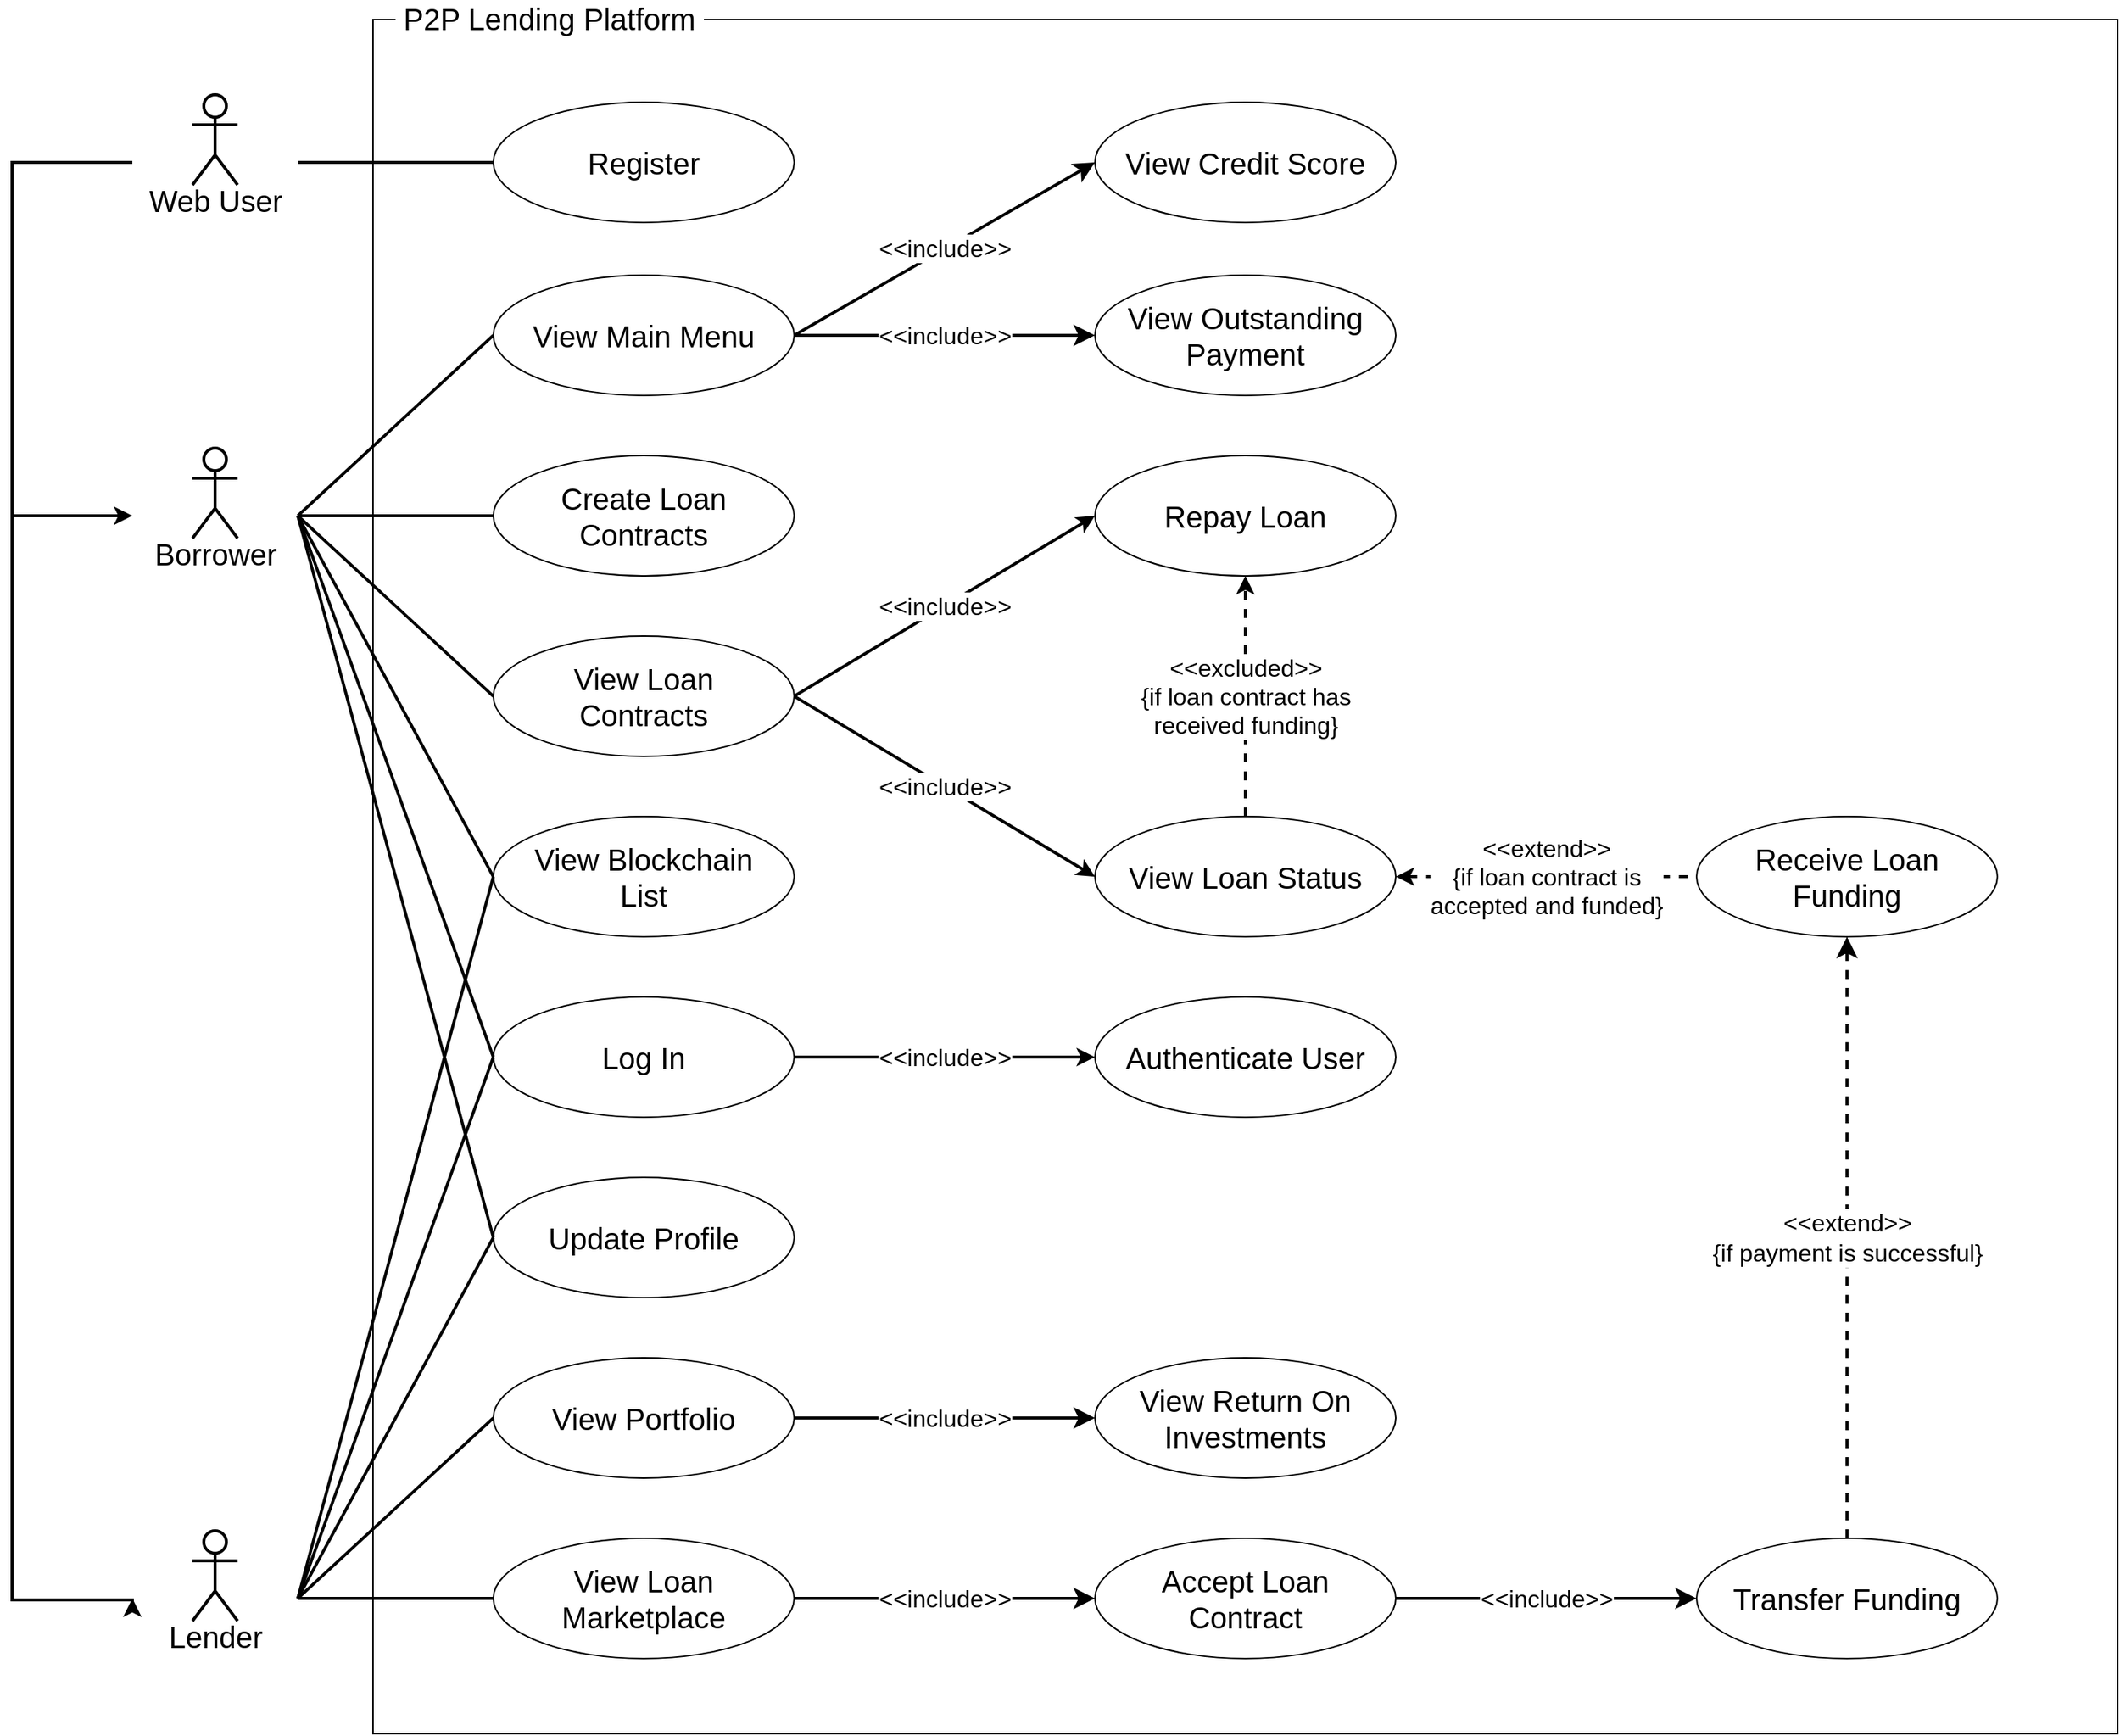 <mxfile version="22.1.17" type="github">
  <diagram name="Page-1" id="TEoX_1rVG2kbIiYaBgTd">
    <mxGraphModel dx="1434" dy="818" grid="1" gridSize="10" guides="1" tooltips="1" connect="1" arrows="1" fold="1" page="1" pageScale="1" pageWidth="1169" pageHeight="827" math="0" shadow="0">
      <root>
        <mxCell id="0" />
        <mxCell id="1" parent="0" />
        <mxCell id="kuwuI9jGINVyKGZzdgPh-20" value="&lt;font style=&quot;font-size: 20px;&quot;&gt;&amp;nbsp;P2P Lending Platform&amp;nbsp;&lt;/font&gt;" style="rounded=0;whiteSpace=wrap;html=1;labelPosition=left;verticalLabelPosition=top;align=right;verticalAlign=bottom;spacing=0;spacingBottom=-12;spacingRight=-220;spacingLeft=0;labelBackgroundColor=default;" parent="1" vertex="1">
          <mxGeometry x="280" y="40" width="1160" height="1140" as="geometry" />
        </mxCell>
        <mxCell id="3" value="Log In" style="ellipse;html=1;whiteSpace=wrap;fillColor=#FFFFFF;fontSize=20;" parent="1" vertex="1">
          <mxGeometry x="360" y="690" width="200" height="80" as="geometry" />
        </mxCell>
        <mxCell id="kuwuI9jGINVyKGZzdgPh-47" style="rounded=0;orthogonalLoop=1;jettySize=auto;html=1;exitX=0;exitY=0.5;exitDx=0;exitDy=0;entryX=1;entryY=0.5;entryDx=0;entryDy=0;endArrow=none;endFill=0;strokeWidth=2;" parent="1" source="4" target="kuwuI9jGINVyKGZzdgPh-21" edge="1">
          <mxGeometry relative="1" as="geometry" />
        </mxCell>
        <mxCell id="4" value="Create Loan Contracts" style="ellipse;html=1;whiteSpace=wrap;fillColor=#FFFFFF;fontSize=20;" parent="1" vertex="1">
          <mxGeometry x="360" y="330" width="200" height="80" as="geometry" />
        </mxCell>
        <mxCell id="5" value="Receive Loan Funding" style="ellipse;html=1;whiteSpace=wrap;fillColor=#FFFFFF;fontSize=20;" parent="1" vertex="1">
          <mxGeometry x="1160" y="570" width="200" height="80" as="geometry" />
        </mxCell>
        <mxCell id="6" value="Repay Loan" style="ellipse;html=1;whiteSpace=wrap;fillColor=#FFFFFF;fontSize=20;" parent="1" vertex="1">
          <mxGeometry x="760" y="330" width="200" height="80" as="geometry" />
        </mxCell>
        <mxCell id="kuwuI9jGINVyKGZzdgPh-64" value="&amp;lt;&amp;lt;excluded&amp;gt;&amp;gt;&lt;br&gt;{if loan contract has&lt;br&gt;received funding}" style="rounded=0;orthogonalLoop=1;jettySize=auto;html=1;exitX=0.5;exitY=0;exitDx=0;exitDy=0;entryX=0.5;entryY=1;entryDx=0;entryDy=0;fontSize=16;strokeWidth=2;dashed=1;" parent="1" source="7" target="6" edge="1">
          <mxGeometry relative="1" as="geometry" />
        </mxCell>
        <mxCell id="7" value="View Loan Status" style="ellipse;html=1;whiteSpace=wrap;fillColor=#FFFFFF;fontSize=20;" parent="1" vertex="1">
          <mxGeometry x="760" y="570" width="200" height="80" as="geometry" />
        </mxCell>
        <mxCell id="8" value="View Credit Score" style="ellipse;html=1;whiteSpace=wrap;fillColor=#FFFFFF;fontSize=20;" parent="1" vertex="1">
          <mxGeometry x="760" y="95" width="200" height="80" as="geometry" />
        </mxCell>
        <mxCell id="9" value="Update Profile" style="ellipse;html=1;whiteSpace=wrap;fillColor=#FFFFFF;fontSize=20;" parent="1" vertex="1">
          <mxGeometry x="360" y="810" width="200" height="80" as="geometry" />
        </mxCell>
        <mxCell id="kuwuI9jGINVyKGZzdgPh-55" style="rounded=0;orthogonalLoop=1;jettySize=auto;html=1;exitX=0;exitY=0.5;exitDx=0;exitDy=0;entryX=1;entryY=0.5;entryDx=0;entryDy=0;strokeWidth=2;endArrow=none;endFill=0;" parent="1" source="10" target="kuwuI9jGINVyKGZzdgPh-21" edge="1">
          <mxGeometry relative="1" as="geometry" />
        </mxCell>
        <mxCell id="10" value="View Blockchain&lt;br&gt;List" style="ellipse;html=1;whiteSpace=wrap;fillColor=#FFFFFF;fontSize=20;" parent="1" vertex="1">
          <mxGeometry x="360" y="570" width="200" height="80" as="geometry" />
        </mxCell>
        <mxCell id="kuwuI9jGINVyKGZzdgPh-66" value="&lt;font style=&quot;font-size: 16px;&quot;&gt;&amp;lt;&amp;lt;include&amp;gt;&amp;gt;&lt;/font&gt;" style="edgeStyle=none;curved=1;rounded=0;orthogonalLoop=1;jettySize=auto;html=1;exitX=1;exitY=0.5;exitDx=0;exitDy=0;entryX=0;entryY=0.5;entryDx=0;entryDy=0;fontSize=16;startSize=8;endSize=8;strokeWidth=2;" parent="1" source="13" target="kuwuI9jGINVyKGZzdgPh-65" edge="1">
          <mxGeometry relative="1" as="geometry" />
        </mxCell>
        <mxCell id="13" value="View Loan Marketplace" style="ellipse;html=1;whiteSpace=wrap;fillColor=#FFFFFF;fontSize=20;" parent="1" vertex="1">
          <mxGeometry x="360" y="1050" width="200" height="80" as="geometry" />
        </mxCell>
        <mxCell id="kuwuI9jGINVyKGZzdgPh-68" value="&amp;lt;&amp;lt;extend&amp;gt;&amp;gt;&lt;br&gt;{if payment is successful}" style="edgeStyle=none;curved=1;rounded=0;orthogonalLoop=1;jettySize=auto;html=1;exitX=0.5;exitY=0;exitDx=0;exitDy=0;entryX=0.5;entryY=1;entryDx=0;entryDy=0;fontSize=16;startSize=8;endSize=8;dashed=1;strokeWidth=2;" parent="1" source="14" target="5" edge="1">
          <mxGeometry relative="1" as="geometry" />
        </mxCell>
        <mxCell id="14" value="Transfer Funding" style="ellipse;html=1;whiteSpace=wrap;fillColor=#FFFFFF;fontSize=20;" parent="1" vertex="1">
          <mxGeometry x="1160" y="1050" width="200" height="80" as="geometry" />
        </mxCell>
        <mxCell id="kuwuI9jGINVyKGZzdgPh-50" value="&lt;font style=&quot;font-size: 16px;&quot;&gt;&amp;lt;&amp;lt;extend&amp;gt;&amp;gt;&lt;br style=&quot;font-size: 16px;&quot;&gt;{if loan contract is &lt;br style=&quot;font-size: 16px;&quot;&gt;accepted and funded}&lt;br style=&quot;font-size: 16px;&quot;&gt;&lt;/font&gt;" style="rounded=0;orthogonalLoop=1;jettySize=auto;html=1;exitX=1;exitY=0.5;exitDx=0;exitDy=0;entryX=0;entryY=0.5;entryDx=0;entryDy=0;endArrow=none;endFill=0;strokeWidth=2;startArrow=classic;startFill=1;dashed=1;fontSize=16;" parent="1" source="7" target="5" edge="1">
          <mxGeometry relative="1" as="geometry" />
        </mxCell>
        <mxCell id="kuwuI9jGINVyKGZzdgPh-51" value="&amp;lt;&amp;lt;include&amp;gt;&amp;gt;" style="rounded=0;orthogonalLoop=1;jettySize=auto;html=1;exitX=1;exitY=0.5;exitDx=0;exitDy=0;entryX=0;entryY=0.5;entryDx=0;entryDy=0;strokeWidth=2;fontSize=16;" parent="1" source="15" target="6" edge="1">
          <mxGeometry relative="1" as="geometry" />
        </mxCell>
        <mxCell id="kuwuI9jGINVyKGZzdgPh-57" value="&amp;lt;&amp;lt;include&amp;gt;&amp;gt;" style="rounded=0;orthogonalLoop=1;jettySize=auto;html=1;exitX=1;exitY=0.5;exitDx=0;exitDy=0;entryX=0;entryY=0.5;entryDx=0;entryDy=0;strokeWidth=2;fontSize=16;" parent="1" source="15" target="7" edge="1">
          <mxGeometry relative="1" as="geometry" />
        </mxCell>
        <mxCell id="15" value="View Loan&lt;br&gt;Contracts" style="ellipse;html=1;whiteSpace=wrap;fillColor=#FFFFFF;fontSize=20;" parent="1" vertex="1">
          <mxGeometry x="360" y="450" width="200" height="80" as="geometry" />
        </mxCell>
        <mxCell id="kuwuI9jGINVyKGZzdgPh-71" value="&amp;lt;&amp;lt;include&amp;gt;&amp;gt;" style="edgeStyle=none;curved=1;rounded=0;orthogonalLoop=1;jettySize=auto;html=1;exitX=1;exitY=0.5;exitDx=0;exitDy=0;entryX=0;entryY=0.5;entryDx=0;entryDy=0;fontSize=16;startSize=8;endSize=8;strokeWidth=2;" parent="1" source="16" target="kuwuI9jGINVyKGZzdgPh-70" edge="1">
          <mxGeometry relative="1" as="geometry" />
        </mxCell>
        <mxCell id="16" value="View Portfolio" style="ellipse;html=1;whiteSpace=wrap;fillColor=#FFFFFF;fontSize=20;" parent="1" vertex="1">
          <mxGeometry x="360" y="930" width="200" height="80" as="geometry" />
        </mxCell>
        <mxCell id="18" value="Register" style="ellipse;html=1;whiteSpace=wrap;fillColor=#FFFFFF;fontSize=20;" parent="1" vertex="1">
          <mxGeometry x="360" y="95" width="200" height="80" as="geometry" />
        </mxCell>
        <mxCell id="kuwuI9jGINVyKGZzdgPh-30" value="" style="group" parent="1" vertex="1" connectable="0">
          <mxGeometry x="120" y="295" width="110" height="150" as="geometry" />
        </mxCell>
        <mxCell id="kuwuI9jGINVyKGZzdgPh-21" value="" style="ellipse;whiteSpace=wrap;html=1;strokeColor=none;fillColor=none;" parent="kuwuI9jGINVyKGZzdgPh-30" vertex="1">
          <mxGeometry width="110" height="150" as="geometry" />
        </mxCell>
        <mxCell id="kuwuI9jGINVyKGZzdgPh-18" value="Borrower" style="shape=umlActor;verticalLabelPosition=bottom;verticalAlign=top;html=1;outlineConnect=0;strokeWidth=2;fontSize=20;spacingBottom=0;spacingTop=-8;" parent="kuwuI9jGINVyKGZzdgPh-30" vertex="1">
          <mxGeometry x="40" y="30" width="30" height="60" as="geometry" />
        </mxCell>
        <mxCell id="kuwuI9jGINVyKGZzdgPh-31" value="" style="group" parent="1" vertex="1" connectable="0">
          <mxGeometry x="120" y="1015" width="110" height="150" as="geometry" />
        </mxCell>
        <mxCell id="kuwuI9jGINVyKGZzdgPh-32" value="" style="ellipse;whiteSpace=wrap;html=1;fillColor=none;strokeColor=none;" parent="kuwuI9jGINVyKGZzdgPh-31" vertex="1">
          <mxGeometry width="110" height="150" as="geometry" />
        </mxCell>
        <mxCell id="kuwuI9jGINVyKGZzdgPh-33" value="Lender" style="shape=umlActor;verticalLabelPosition=bottom;verticalAlign=top;html=1;outlineConnect=0;strokeWidth=2;fontSize=20;spacingBottom=0;spacingTop=-8;" parent="kuwuI9jGINVyKGZzdgPh-31" vertex="1">
          <mxGeometry x="40" y="30" width="30" height="60" as="geometry" />
        </mxCell>
        <mxCell id="kuwuI9jGINVyKGZzdgPh-35" style="rounded=0;orthogonalLoop=1;jettySize=auto;html=1;exitX=1;exitY=0.5;exitDx=0;exitDy=0;entryX=0;entryY=0.5;entryDx=0;entryDy=0;endArrow=none;endFill=0;strokeWidth=2;" parent="1" source="kuwuI9jGINVyKGZzdgPh-32" target="3" edge="1">
          <mxGeometry relative="1" as="geometry" />
        </mxCell>
        <mxCell id="kuwuI9jGINVyKGZzdgPh-36" value="" style="group" parent="1" vertex="1" connectable="0">
          <mxGeometry x="120" y="60" width="110" height="150" as="geometry" />
        </mxCell>
        <mxCell id="kuwuI9jGINVyKGZzdgPh-37" value="" style="ellipse;whiteSpace=wrap;html=1;strokeWidth=0;strokeColor=none;fillColor=none;" parent="kuwuI9jGINVyKGZzdgPh-36" vertex="1">
          <mxGeometry width="110" height="150" as="geometry" />
        </mxCell>
        <mxCell id="kuwuI9jGINVyKGZzdgPh-38" value="Web User" style="shape=umlActor;verticalLabelPosition=bottom;verticalAlign=top;html=1;outlineConnect=0;strokeWidth=2;fontSize=20;spacingBottom=0;spacingTop=-8;" parent="kuwuI9jGINVyKGZzdgPh-36" vertex="1">
          <mxGeometry x="40" y="30" width="30" height="60" as="geometry" />
        </mxCell>
        <mxCell id="kuwuI9jGINVyKGZzdgPh-40" style="rounded=0;orthogonalLoop=1;jettySize=auto;html=1;exitX=1;exitY=0.5;exitDx=0;exitDy=0;entryX=0;entryY=0.5;entryDx=0;entryDy=0;endArrow=none;endFill=0;strokeWidth=2;" parent="1" source="kuwuI9jGINVyKGZzdgPh-37" target="18" edge="1">
          <mxGeometry relative="1" as="geometry" />
        </mxCell>
        <mxCell id="kuwuI9jGINVyKGZzdgPh-41" style="edgeStyle=orthogonalEdgeStyle;rounded=0;orthogonalLoop=1;jettySize=auto;html=1;exitX=0;exitY=0.5;exitDx=0;exitDy=0;entryX=0;entryY=0.5;entryDx=0;entryDy=0;strokeWidth=2;" parent="1" source="kuwuI9jGINVyKGZzdgPh-37" target="kuwuI9jGINVyKGZzdgPh-32" edge="1">
          <mxGeometry relative="1" as="geometry">
            <Array as="points">
              <mxPoint x="40" y="135" />
              <mxPoint x="40" y="1091" />
            </Array>
          </mxGeometry>
        </mxCell>
        <mxCell id="kuwuI9jGINVyKGZzdgPh-42" style="edgeStyle=orthogonalEdgeStyle;rounded=0;orthogonalLoop=1;jettySize=auto;html=1;exitX=0;exitY=0.5;exitDx=0;exitDy=0;entryX=0;entryY=0.5;entryDx=0;entryDy=0;strokeWidth=2;" parent="1" source="kuwuI9jGINVyKGZzdgPh-37" target="kuwuI9jGINVyKGZzdgPh-21" edge="1">
          <mxGeometry relative="1" as="geometry">
            <Array as="points">
              <mxPoint x="40" y="135" />
              <mxPoint x="40" y="370" />
            </Array>
          </mxGeometry>
        </mxCell>
        <mxCell id="kuwuI9jGINVyKGZzdgPh-43" style="rounded=0;orthogonalLoop=1;jettySize=auto;html=1;exitX=1;exitY=0.5;exitDx=0;exitDy=0;entryX=0;entryY=0.5;entryDx=0;entryDy=0;endArrow=none;endFill=0;strokeWidth=2;" parent="1" source="kuwuI9jGINVyKGZzdgPh-21" target="3" edge="1">
          <mxGeometry relative="1" as="geometry" />
        </mxCell>
        <mxCell id="kuwuI9jGINVyKGZzdgPh-45" value="&lt;span style=&quot;font-size: 16px;&quot;&gt;&amp;lt;&amp;lt;include&amp;gt;&amp;gt;&lt;br style=&quot;font-size: 16px;&quot;&gt;&lt;/span&gt;" style="rounded=0;orthogonalLoop=1;jettySize=auto;html=1;exitX=0;exitY=0.5;exitDx=0;exitDy=0;entryX=1;entryY=0.5;entryDx=0;entryDy=0;strokeWidth=2;verticalAlign=middle;spacingTop=0;spacingBottom=0;spacing=2;startArrow=classic;startFill=1;endArrow=none;endFill=0;fontSize=16;" parent="1" source="kuwuI9jGINVyKGZzdgPh-44" target="3" edge="1">
          <mxGeometry x="0.001" relative="1" as="geometry">
            <mxPoint as="offset" />
          </mxGeometry>
        </mxCell>
        <mxCell id="kuwuI9jGINVyKGZzdgPh-44" value="Authenticate User" style="ellipse;html=1;whiteSpace=wrap;fillColor=#FFFFFF;fontSize=20;" parent="1" vertex="1">
          <mxGeometry x="760" y="690" width="200" height="80" as="geometry" />
        </mxCell>
        <mxCell id="kuwuI9jGINVyKGZzdgPh-48" style="rounded=0;orthogonalLoop=1;jettySize=auto;html=1;exitX=1;exitY=0.5;exitDx=0;exitDy=0;entryX=0;entryY=0.5;entryDx=0;entryDy=0;strokeWidth=2;endArrow=none;endFill=0;" parent="1" source="kuwuI9jGINVyKGZzdgPh-21" target="15" edge="1">
          <mxGeometry relative="1" as="geometry" />
        </mxCell>
        <mxCell id="kuwuI9jGINVyKGZzdgPh-52" style="rounded=0;orthogonalLoop=1;jettySize=auto;html=1;exitX=1;exitY=0.5;exitDx=0;exitDy=0;entryX=0;entryY=0.5;entryDx=0;entryDy=0;strokeWidth=2;endArrow=none;endFill=0;" parent="1" source="kuwuI9jGINVyKGZzdgPh-32" target="13" edge="1">
          <mxGeometry relative="1" as="geometry" />
        </mxCell>
        <mxCell id="kuwuI9jGINVyKGZzdgPh-53" style="rounded=0;orthogonalLoop=1;jettySize=auto;html=1;exitX=1;exitY=0.5;exitDx=0;exitDy=0;entryX=0;entryY=0.5;entryDx=0;entryDy=0;endArrow=none;endFill=0;strokeWidth=2;" parent="1" source="kuwuI9jGINVyKGZzdgPh-21" target="9" edge="1">
          <mxGeometry relative="1" as="geometry" />
        </mxCell>
        <mxCell id="kuwuI9jGINVyKGZzdgPh-54" style="rounded=0;orthogonalLoop=1;jettySize=auto;html=1;exitX=1;exitY=0.5;exitDx=0;exitDy=0;entryX=0;entryY=0.5;entryDx=0;entryDy=0;endArrow=none;endFill=0;strokeWidth=2;" parent="1" source="kuwuI9jGINVyKGZzdgPh-32" target="9" edge="1">
          <mxGeometry relative="1" as="geometry" />
        </mxCell>
        <mxCell id="kuwuI9jGINVyKGZzdgPh-56" style="rounded=0;orthogonalLoop=1;jettySize=auto;html=1;exitX=1;exitY=0.5;exitDx=0;exitDy=0;entryX=0;entryY=0.5;entryDx=0;entryDy=0;strokeWidth=2;endArrow=none;endFill=0;" parent="1" source="kuwuI9jGINVyKGZzdgPh-32" target="10" edge="1">
          <mxGeometry relative="1" as="geometry" />
        </mxCell>
        <mxCell id="kuwuI9jGINVyKGZzdgPh-61" value="&lt;font style=&quot;font-size: 16px;&quot;&gt;&amp;lt;&amp;lt;include&amp;gt;&amp;gt;&lt;/font&gt;" style="edgeStyle=none;curved=1;rounded=0;orthogonalLoop=1;jettySize=auto;html=1;exitX=1;exitY=0.5;exitDx=0;exitDy=0;entryX=0;entryY=0.5;entryDx=0;entryDy=0;fontSize=12;startSize=8;endSize=8;strokeWidth=2;" parent="1" source="kuwuI9jGINVyKGZzdgPh-59" target="8" edge="1">
          <mxGeometry relative="1" as="geometry" />
        </mxCell>
        <mxCell id="kuwuI9jGINVyKGZzdgPh-63" value="&amp;lt;&amp;lt;include&amp;gt;&amp;gt;" style="edgeStyle=none;curved=1;rounded=0;orthogonalLoop=1;jettySize=auto;html=1;exitX=1;exitY=0.5;exitDx=0;exitDy=0;entryX=0;entryY=0.5;entryDx=0;entryDy=0;fontSize=16;startSize=8;endSize=8;strokeWidth=2;" parent="1" source="kuwuI9jGINVyKGZzdgPh-59" target="kuwuI9jGINVyKGZzdgPh-62" edge="1">
          <mxGeometry relative="1" as="geometry" />
        </mxCell>
        <mxCell id="kuwuI9jGINVyKGZzdgPh-59" value="View Main Menu" style="ellipse;html=1;whiteSpace=wrap;fillColor=#FFFFFF;fontSize=20;" parent="1" vertex="1">
          <mxGeometry x="360" y="210" width="200" height="80" as="geometry" />
        </mxCell>
        <mxCell id="kuwuI9jGINVyKGZzdgPh-60" style="rounded=0;orthogonalLoop=1;jettySize=auto;html=1;exitX=1;exitY=0.5;exitDx=0;exitDy=0;entryX=0;entryY=0.5;entryDx=0;entryDy=0;strokeWidth=2;endArrow=none;endFill=0;" parent="1" source="kuwuI9jGINVyKGZzdgPh-21" target="kuwuI9jGINVyKGZzdgPh-59" edge="1">
          <mxGeometry relative="1" as="geometry" />
        </mxCell>
        <mxCell id="kuwuI9jGINVyKGZzdgPh-62" value="View Outstanding&lt;br&gt;Payment" style="ellipse;html=1;whiteSpace=wrap;fillColor=#FFFFFF;fontSize=20;" parent="1" vertex="1">
          <mxGeometry x="760" y="210" width="200" height="80" as="geometry" />
        </mxCell>
        <mxCell id="kuwuI9jGINVyKGZzdgPh-67" value="&amp;lt;&amp;lt;include&amp;gt;&amp;gt;" style="edgeStyle=none;curved=1;rounded=0;orthogonalLoop=1;jettySize=auto;html=1;exitX=1;exitY=0.5;exitDx=0;exitDy=0;entryX=0;entryY=0.5;entryDx=0;entryDy=0;fontSize=16;startSize=8;endSize=8;strokeWidth=2;" parent="1" source="kuwuI9jGINVyKGZzdgPh-65" target="14" edge="1">
          <mxGeometry relative="1" as="geometry" />
        </mxCell>
        <mxCell id="kuwuI9jGINVyKGZzdgPh-65" value="Accept Loan&lt;br&gt;Contract" style="ellipse;html=1;whiteSpace=wrap;fillColor=#FFFFFF;fontSize=20;" parent="1" vertex="1">
          <mxGeometry x="760" y="1050" width="200" height="80" as="geometry" />
        </mxCell>
        <mxCell id="kuwuI9jGINVyKGZzdgPh-69" style="edgeStyle=none;curved=1;rounded=0;orthogonalLoop=1;jettySize=auto;html=1;exitX=1;exitY=0.5;exitDx=0;exitDy=0;entryX=0;entryY=0.5;entryDx=0;entryDy=0;fontSize=13;startSize=8;endSize=8;endArrow=none;endFill=0;strokeWidth=2;" parent="1" source="kuwuI9jGINVyKGZzdgPh-32" target="16" edge="1">
          <mxGeometry relative="1" as="geometry" />
        </mxCell>
        <mxCell id="kuwuI9jGINVyKGZzdgPh-70" value="View Return On&lt;br&gt;Investments" style="ellipse;html=1;whiteSpace=wrap;fillColor=#FFFFFF;fontSize=20;" parent="1" vertex="1">
          <mxGeometry x="760" y="930" width="200" height="80" as="geometry" />
        </mxCell>
      </root>
    </mxGraphModel>
  </diagram>
</mxfile>
